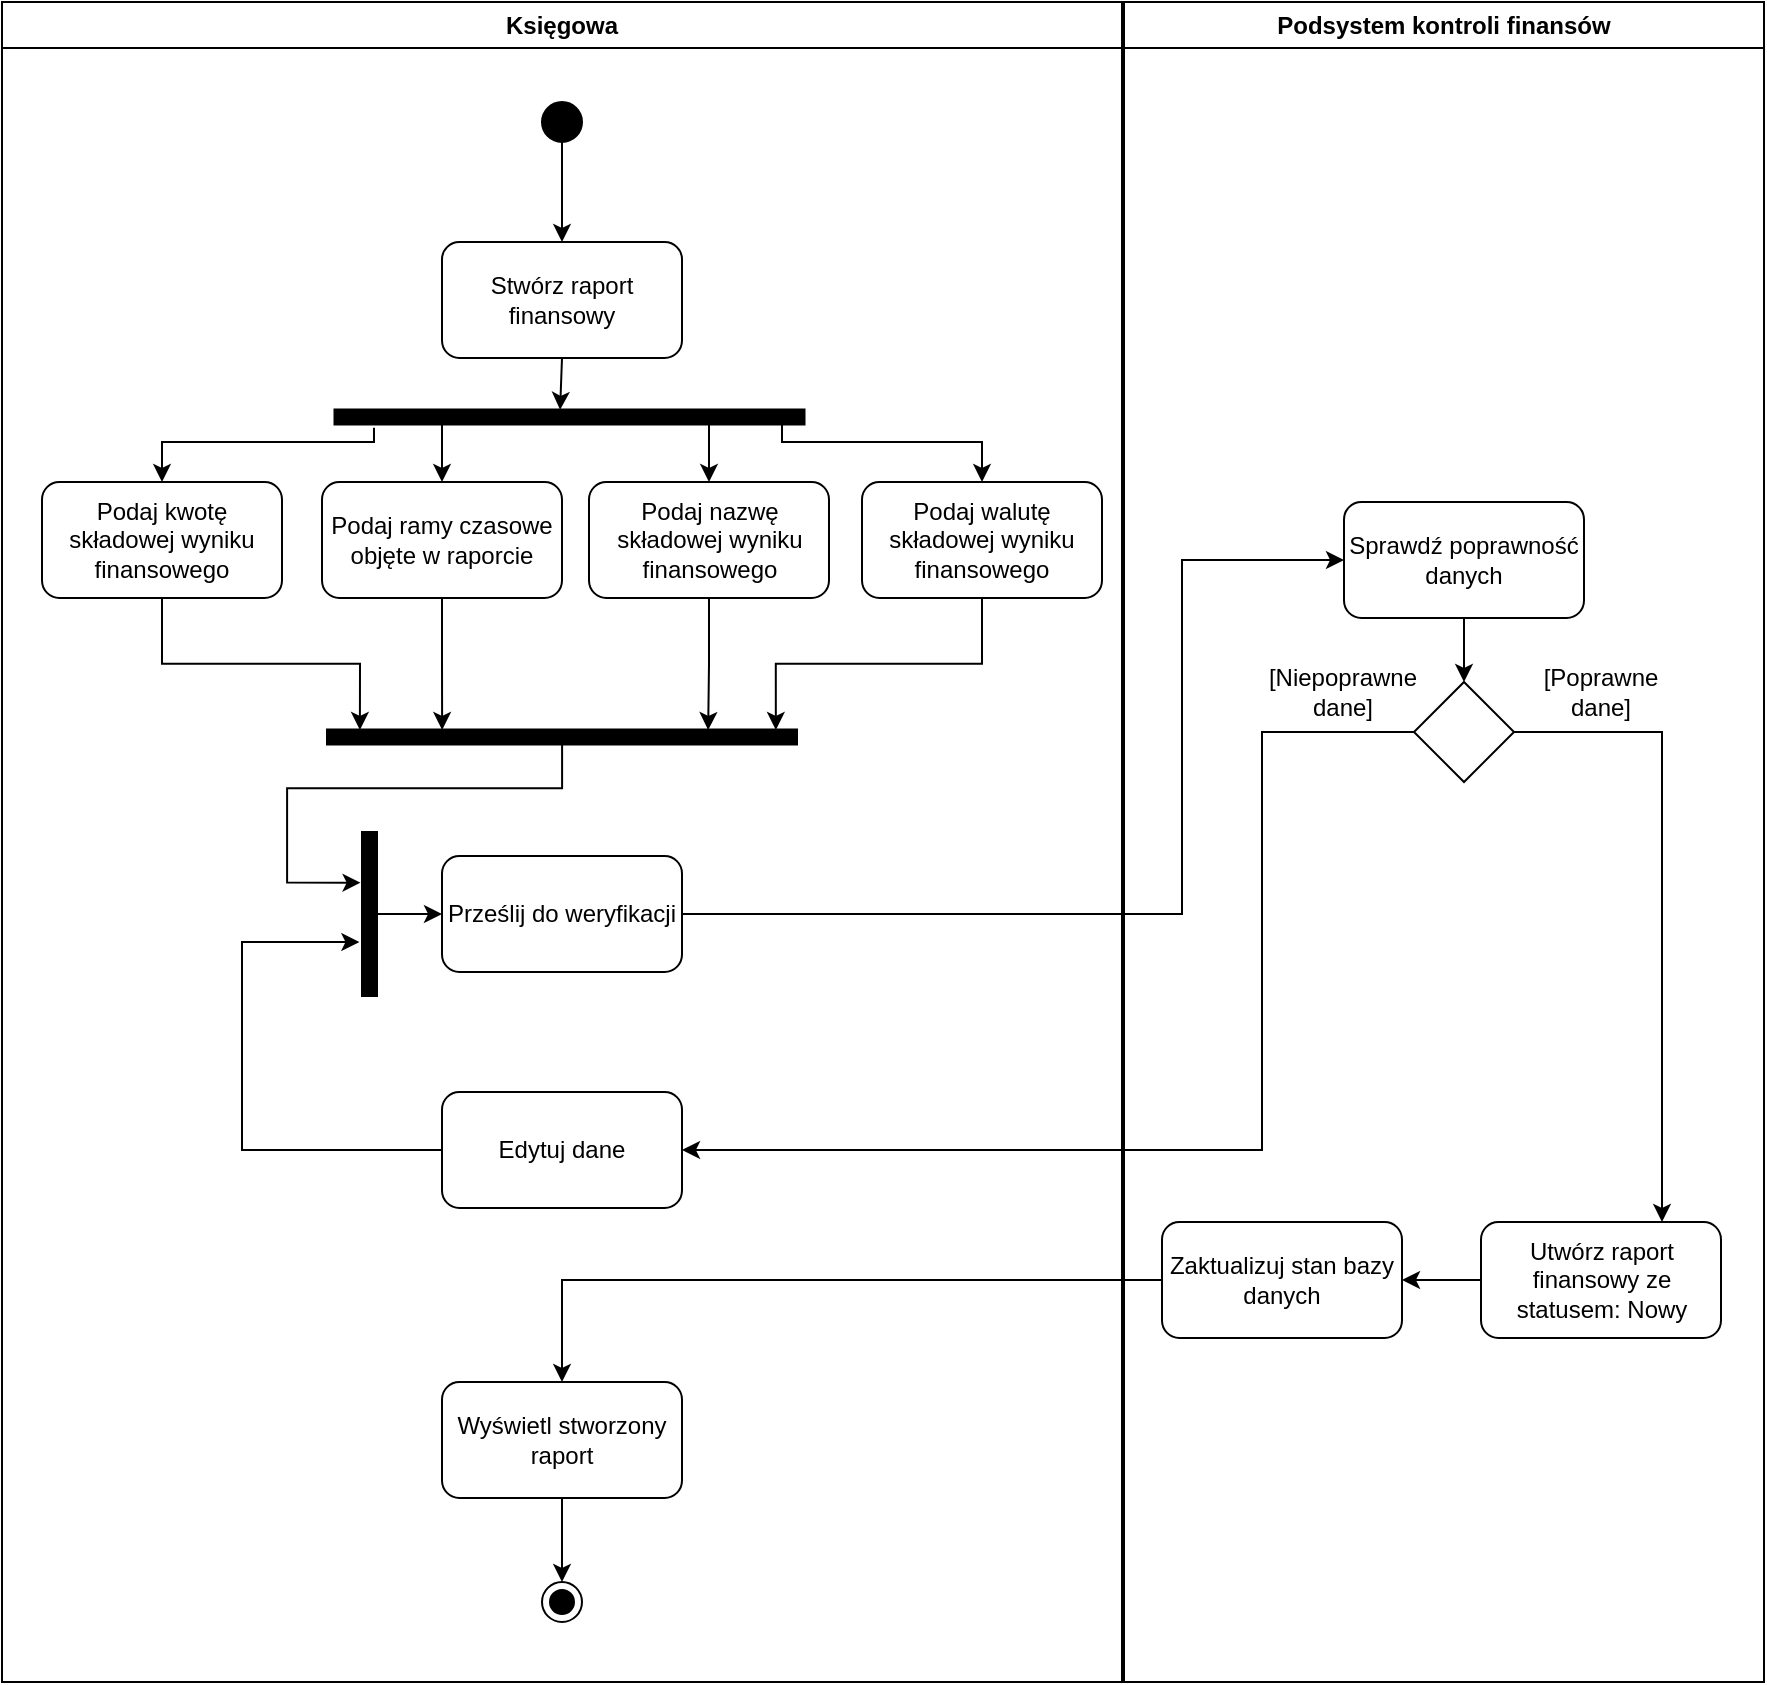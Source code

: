 <mxfile version="26.0.9">
  <diagram name="Strona-1" id="RFY36LHf18ukZGQ-eKrr">
    <mxGraphModel dx="1298" dy="1388" grid="1" gridSize="10" guides="1" tooltips="1" connect="1" arrows="1" fold="1" page="1" pageScale="1" pageWidth="827" pageHeight="1169" math="0" shadow="0">
      <root>
        <mxCell id="0" />
        <mxCell id="1" parent="0" />
        <mxCell id="-qmNMSCzvsEC6kBrm9Te-17" value="Podsystem kontroli finansów" style="swimlane;whiteSpace=wrap;startSize=23;" vertex="1" parent="1">
          <mxGeometry x="561" y="40" width="320" height="840" as="geometry" />
        </mxCell>
        <mxCell id="-qmNMSCzvsEC6kBrm9Te-53" style="edgeStyle=orthogonalEdgeStyle;rounded=0;orthogonalLoop=1;jettySize=auto;html=1;entryX=0.5;entryY=0;entryDx=0;entryDy=0;" edge="1" parent="-qmNMSCzvsEC6kBrm9Te-17" source="-qmNMSCzvsEC6kBrm9Te-18" target="-qmNMSCzvsEC6kBrm9Te-52">
          <mxGeometry relative="1" as="geometry" />
        </mxCell>
        <mxCell id="-qmNMSCzvsEC6kBrm9Te-18" value="&lt;div&gt;Sprawdź poprawność danych&lt;/div&gt;" style="rounded=1;whiteSpace=wrap;html=1;" vertex="1" parent="-qmNMSCzvsEC6kBrm9Te-17">
          <mxGeometry x="110" y="250" width="120" height="58" as="geometry" />
        </mxCell>
        <mxCell id="-qmNMSCzvsEC6kBrm9Te-62" style="edgeStyle=orthogonalEdgeStyle;rounded=0;orthogonalLoop=1;jettySize=auto;html=1;exitX=1;exitY=0.5;exitDx=0;exitDy=0;entryX=0.75;entryY=0;entryDx=0;entryDy=0;" edge="1" parent="-qmNMSCzvsEC6kBrm9Te-17" source="-qmNMSCzvsEC6kBrm9Te-52" target="-qmNMSCzvsEC6kBrm9Te-61">
          <mxGeometry relative="1" as="geometry">
            <Array as="points">
              <mxPoint x="269" y="365" />
              <mxPoint x="269" y="610" />
            </Array>
          </mxGeometry>
        </mxCell>
        <mxCell id="-qmNMSCzvsEC6kBrm9Te-52" value="" style="rhombus;whiteSpace=wrap;html=1;" vertex="1" parent="-qmNMSCzvsEC6kBrm9Te-17">
          <mxGeometry x="145" y="340" width="50" height="50" as="geometry" />
        </mxCell>
        <mxCell id="-qmNMSCzvsEC6kBrm9Te-59" value="[Niepoprawne dane]" style="text;html=1;align=center;verticalAlign=middle;whiteSpace=wrap;rounded=0;" vertex="1" parent="-qmNMSCzvsEC6kBrm9Te-17">
          <mxGeometry x="69" y="330" width="81" height="30" as="geometry" />
        </mxCell>
        <mxCell id="-qmNMSCzvsEC6kBrm9Te-65" style="edgeStyle=orthogonalEdgeStyle;rounded=0;orthogonalLoop=1;jettySize=auto;html=1;entryX=1;entryY=0.5;entryDx=0;entryDy=0;" edge="1" parent="-qmNMSCzvsEC6kBrm9Te-17" source="-qmNMSCzvsEC6kBrm9Te-61" target="-qmNMSCzvsEC6kBrm9Te-64">
          <mxGeometry relative="1" as="geometry" />
        </mxCell>
        <mxCell id="-qmNMSCzvsEC6kBrm9Te-61" value="Utwórz raport finansowy ze statusem: Nowy" style="rounded=1;whiteSpace=wrap;html=1;" vertex="1" parent="-qmNMSCzvsEC6kBrm9Te-17">
          <mxGeometry x="178.5" y="610" width="120" height="58" as="geometry" />
        </mxCell>
        <mxCell id="-qmNMSCzvsEC6kBrm9Te-63" value="[Poprawne dane]" style="text;html=1;align=center;verticalAlign=middle;whiteSpace=wrap;rounded=0;" vertex="1" parent="-qmNMSCzvsEC6kBrm9Te-17">
          <mxGeometry x="198" y="330" width="81" height="30" as="geometry" />
        </mxCell>
        <mxCell id="-qmNMSCzvsEC6kBrm9Te-64" value="Zaktualizuj stan bazy danych" style="rounded=1;whiteSpace=wrap;html=1;" vertex="1" parent="-qmNMSCzvsEC6kBrm9Te-17">
          <mxGeometry x="19" y="610" width="120" height="58" as="geometry" />
        </mxCell>
        <mxCell id="-qmNMSCzvsEC6kBrm9Te-21" value="Księgowa" style="swimlane;whiteSpace=wrap;startSize=23;" vertex="1" parent="1">
          <mxGeometry y="40" width="560" height="840" as="geometry" />
        </mxCell>
        <mxCell id="-qmNMSCzvsEC6kBrm9Te-4" value="&lt;div&gt;Stwórz raport finansowy&lt;/div&gt;" style="rounded=1;whiteSpace=wrap;html=1;" vertex="1" parent="-qmNMSCzvsEC6kBrm9Te-21">
          <mxGeometry x="220" y="120" width="120" height="58" as="geometry" />
        </mxCell>
        <mxCell id="-qmNMSCzvsEC6kBrm9Te-15" value="&lt;div&gt;Prześlij do weryfikacji&lt;/div&gt;" style="rounded=1;whiteSpace=wrap;html=1;" vertex="1" parent="-qmNMSCzvsEC6kBrm9Te-21">
          <mxGeometry x="220" y="427" width="120" height="58" as="geometry" />
        </mxCell>
        <mxCell id="-qmNMSCzvsEC6kBrm9Te-24" style="edgeStyle=orthogonalEdgeStyle;rounded=0;orthogonalLoop=1;jettySize=auto;html=1;entryX=0.5;entryY=0;entryDx=0;entryDy=0;" edge="1" parent="-qmNMSCzvsEC6kBrm9Te-21" source="-qmNMSCzvsEC6kBrm9Te-3" target="-qmNMSCzvsEC6kBrm9Te-4">
          <mxGeometry relative="1" as="geometry" />
        </mxCell>
        <mxCell id="-qmNMSCzvsEC6kBrm9Te-3" value="" style="ellipse;fillColor=strokeColor;html=1;" vertex="1" parent="-qmNMSCzvsEC6kBrm9Te-21">
          <mxGeometry x="270" y="50" width="20" height="20" as="geometry" />
        </mxCell>
        <mxCell id="-qmNMSCzvsEC6kBrm9Te-25" value="&lt;div&gt;Podaj kwotę składowej wyniku finansowego&lt;/div&gt;" style="rounded=1;whiteSpace=wrap;html=1;" vertex="1" parent="-qmNMSCzvsEC6kBrm9Te-21">
          <mxGeometry x="20" y="240" width="120" height="58" as="geometry" />
        </mxCell>
        <mxCell id="-qmNMSCzvsEC6kBrm9Te-26" value="&lt;div&gt;Podaj ramy czasowe objęte w raporcie&lt;/div&gt;" style="rounded=1;whiteSpace=wrap;html=1;" vertex="1" parent="-qmNMSCzvsEC6kBrm9Te-21">
          <mxGeometry x="160" y="240" width="120" height="58" as="geometry" />
        </mxCell>
        <mxCell id="-qmNMSCzvsEC6kBrm9Te-27" value="&lt;div&gt;Podaj nazwę składowej wyniku finansowego&lt;/div&gt;" style="rounded=1;whiteSpace=wrap;html=1;" vertex="1" parent="-qmNMSCzvsEC6kBrm9Te-21">
          <mxGeometry x="293.5" y="240" width="120" height="58" as="geometry" />
        </mxCell>
        <mxCell id="-qmNMSCzvsEC6kBrm9Te-28" value="&lt;div&gt;Podaj walutę składowej wyniku finansowego&lt;/div&gt;" style="rounded=1;whiteSpace=wrap;html=1;" vertex="1" parent="-qmNMSCzvsEC6kBrm9Te-21">
          <mxGeometry x="430" y="240" width="120" height="58" as="geometry" />
        </mxCell>
        <mxCell id="-qmNMSCzvsEC6kBrm9Te-41" style="edgeStyle=orthogonalEdgeStyle;rounded=0;orthogonalLoop=1;jettySize=auto;html=1;entryX=0.5;entryY=0;entryDx=0;entryDy=0;" edge="1" parent="-qmNMSCzvsEC6kBrm9Te-21" source="-qmNMSCzvsEC6kBrm9Te-39" target="-qmNMSCzvsEC6kBrm9Te-26">
          <mxGeometry relative="1" as="geometry">
            <Array as="points">
              <mxPoint x="220" y="220" />
              <mxPoint x="220" y="220" />
            </Array>
          </mxGeometry>
        </mxCell>
        <mxCell id="-qmNMSCzvsEC6kBrm9Te-42" style="edgeStyle=orthogonalEdgeStyle;rounded=0;orthogonalLoop=1;jettySize=auto;html=1;entryX=0.5;entryY=0;entryDx=0;entryDy=0;" edge="1" parent="-qmNMSCzvsEC6kBrm9Te-21" source="-qmNMSCzvsEC6kBrm9Te-39" target="-qmNMSCzvsEC6kBrm9Te-27">
          <mxGeometry relative="1" as="geometry">
            <Array as="points">
              <mxPoint x="354" y="231" />
            </Array>
          </mxGeometry>
        </mxCell>
        <mxCell id="-qmNMSCzvsEC6kBrm9Te-43" style="edgeStyle=orthogonalEdgeStyle;rounded=0;orthogonalLoop=1;jettySize=auto;html=1;entryX=0.5;entryY=0;entryDx=0;entryDy=0;" edge="1" parent="-qmNMSCzvsEC6kBrm9Te-21" source="-qmNMSCzvsEC6kBrm9Te-39" target="-qmNMSCzvsEC6kBrm9Te-28">
          <mxGeometry relative="1" as="geometry">
            <Array as="points">
              <mxPoint x="390" y="208" />
              <mxPoint x="390" y="220" />
              <mxPoint x="490" y="220" />
            </Array>
          </mxGeometry>
        </mxCell>
        <mxCell id="-qmNMSCzvsEC6kBrm9Te-44" style="edgeStyle=orthogonalEdgeStyle;rounded=0;orthogonalLoop=1;jettySize=auto;html=1;entryX=0.5;entryY=0;entryDx=0;entryDy=0;exitX=1.22;exitY=0.916;exitDx=0;exitDy=0;exitPerimeter=0;" edge="1" parent="-qmNMSCzvsEC6kBrm9Te-21" source="-qmNMSCzvsEC6kBrm9Te-39" target="-qmNMSCzvsEC6kBrm9Te-25">
          <mxGeometry relative="1" as="geometry">
            <Array as="points">
              <mxPoint x="186" y="220" />
              <mxPoint x="80" y="220" />
            </Array>
          </mxGeometry>
        </mxCell>
        <mxCell id="-qmNMSCzvsEC6kBrm9Te-39" value="" style="html=1;points=[];perimeter=orthogonalPerimeter;fillColor=strokeColor;rotation=90;" vertex="1" parent="-qmNMSCzvsEC6kBrm9Te-21">
          <mxGeometry x="280" y="90" width="7.5" height="235" as="geometry" />
        </mxCell>
        <mxCell id="-qmNMSCzvsEC6kBrm9Te-40" style="edgeStyle=orthogonalEdgeStyle;rounded=0;orthogonalLoop=1;jettySize=auto;html=1;exitX=0.5;exitY=1;exitDx=0;exitDy=0;entryX=0.024;entryY=0.52;entryDx=0;entryDy=0;entryPerimeter=0;" edge="1" parent="-qmNMSCzvsEC6kBrm9Te-21" source="-qmNMSCzvsEC6kBrm9Te-4" target="-qmNMSCzvsEC6kBrm9Te-39">
          <mxGeometry relative="1" as="geometry" />
        </mxCell>
        <mxCell id="-qmNMSCzvsEC6kBrm9Te-45" value="" style="html=1;points=[];perimeter=orthogonalPerimeter;fillColor=strokeColor;rotation=90;" vertex="1" parent="-qmNMSCzvsEC6kBrm9Te-21">
          <mxGeometry x="276.25" y="250" width="7.5" height="235" as="geometry" />
        </mxCell>
        <mxCell id="-qmNMSCzvsEC6kBrm9Te-46" style="edgeStyle=orthogonalEdgeStyle;rounded=0;orthogonalLoop=1;jettySize=auto;html=1;exitX=0.5;exitY=1;exitDx=0;exitDy=0;entryX=0.033;entryY=0.189;entryDx=0;entryDy=0;entryPerimeter=0;" edge="1" parent="-qmNMSCzvsEC6kBrm9Te-21" source="-qmNMSCzvsEC6kBrm9Te-27" target="-qmNMSCzvsEC6kBrm9Te-45">
          <mxGeometry relative="1" as="geometry" />
        </mxCell>
        <mxCell id="-qmNMSCzvsEC6kBrm9Te-47" style="edgeStyle=orthogonalEdgeStyle;rounded=0;orthogonalLoop=1;jettySize=auto;html=1;exitX=0.5;exitY=1;exitDx=0;exitDy=0;entryX=0.033;entryY=0.045;entryDx=0;entryDy=0;entryPerimeter=0;" edge="1" parent="-qmNMSCzvsEC6kBrm9Te-21" source="-qmNMSCzvsEC6kBrm9Te-28" target="-qmNMSCzvsEC6kBrm9Te-45">
          <mxGeometry relative="1" as="geometry" />
        </mxCell>
        <mxCell id="-qmNMSCzvsEC6kBrm9Te-48" style="edgeStyle=orthogonalEdgeStyle;rounded=0;orthogonalLoop=1;jettySize=auto;html=1;exitX=0.5;exitY=1;exitDx=0;exitDy=0;entryX=0.033;entryY=0.755;entryDx=0;entryDy=0;entryPerimeter=0;" edge="1" parent="-qmNMSCzvsEC6kBrm9Te-21" source="-qmNMSCzvsEC6kBrm9Te-26" target="-qmNMSCzvsEC6kBrm9Te-45">
          <mxGeometry relative="1" as="geometry" />
        </mxCell>
        <mxCell id="-qmNMSCzvsEC6kBrm9Te-49" style="edgeStyle=orthogonalEdgeStyle;rounded=0;orthogonalLoop=1;jettySize=auto;html=1;exitX=0.5;exitY=1;exitDx=0;exitDy=0;entryX=0.033;entryY=0.93;entryDx=0;entryDy=0;entryPerimeter=0;" edge="1" parent="-qmNMSCzvsEC6kBrm9Te-21" source="-qmNMSCzvsEC6kBrm9Te-25" target="-qmNMSCzvsEC6kBrm9Te-45">
          <mxGeometry relative="1" as="geometry" />
        </mxCell>
        <mxCell id="-qmNMSCzvsEC6kBrm9Te-68" style="edgeStyle=orthogonalEdgeStyle;rounded=0;orthogonalLoop=1;jettySize=auto;html=1;entryX=1.17;entryY=0.322;entryDx=0;entryDy=0;entryPerimeter=0;" edge="1" parent="-qmNMSCzvsEC6kBrm9Te-21" source="-qmNMSCzvsEC6kBrm9Te-54" target="-qmNMSCzvsEC6kBrm9Te-70">
          <mxGeometry relative="1" as="geometry">
            <mxPoint x="160" y="470" as="targetPoint" />
            <Array as="points">
              <mxPoint x="120" y="574" />
              <mxPoint x="120" y="470" />
              <mxPoint x="179" y="470" />
            </Array>
          </mxGeometry>
        </mxCell>
        <mxCell id="-qmNMSCzvsEC6kBrm9Te-54" value="Edytuj dane" style="rounded=1;whiteSpace=wrap;html=1;" vertex="1" parent="-qmNMSCzvsEC6kBrm9Te-21">
          <mxGeometry x="220" y="545" width="120" height="58" as="geometry" />
        </mxCell>
        <mxCell id="-qmNMSCzvsEC6kBrm9Te-74" style="edgeStyle=orthogonalEdgeStyle;rounded=0;orthogonalLoop=1;jettySize=auto;html=1;entryX=0.5;entryY=0;entryDx=0;entryDy=0;" edge="1" parent="-qmNMSCzvsEC6kBrm9Te-21" source="-qmNMSCzvsEC6kBrm9Te-67" target="-qmNMSCzvsEC6kBrm9Te-73">
          <mxGeometry relative="1" as="geometry" />
        </mxCell>
        <mxCell id="-qmNMSCzvsEC6kBrm9Te-67" value="Wyświetl stworzony raport" style="rounded=1;whiteSpace=wrap;html=1;" vertex="1" parent="-qmNMSCzvsEC6kBrm9Te-21">
          <mxGeometry x="220" y="690" width="120" height="58" as="geometry" />
        </mxCell>
        <mxCell id="-qmNMSCzvsEC6kBrm9Te-72" value="" style="edgeStyle=orthogonalEdgeStyle;rounded=0;orthogonalLoop=1;jettySize=auto;html=1;" edge="1" parent="-qmNMSCzvsEC6kBrm9Te-21" source="-qmNMSCzvsEC6kBrm9Te-70" target="-qmNMSCzvsEC6kBrm9Te-15">
          <mxGeometry relative="1" as="geometry" />
        </mxCell>
        <mxCell id="-qmNMSCzvsEC6kBrm9Te-70" value="" style="html=1;points=[];perimeter=orthogonalPerimeter;fillColor=strokeColor;rotation=-180;" vertex="1" parent="-qmNMSCzvsEC6kBrm9Te-21">
          <mxGeometry x="180" y="415" width="7.5" height="82" as="geometry" />
        </mxCell>
        <mxCell id="-qmNMSCzvsEC6kBrm9Te-71" style="edgeStyle=orthogonalEdgeStyle;rounded=0;orthogonalLoop=1;jettySize=auto;html=1;entryX=1.096;entryY=0.691;entryDx=0;entryDy=0;entryPerimeter=0;" edge="1" parent="-qmNMSCzvsEC6kBrm9Te-21" source="-qmNMSCzvsEC6kBrm9Te-45" target="-qmNMSCzvsEC6kBrm9Te-70">
          <mxGeometry relative="1" as="geometry" />
        </mxCell>
        <mxCell id="-qmNMSCzvsEC6kBrm9Te-73" value="" style="ellipse;html=1;shape=endState;fillColor=strokeColor;" vertex="1" parent="-qmNMSCzvsEC6kBrm9Te-21">
          <mxGeometry x="270" y="790" width="20" height="20" as="geometry" />
        </mxCell>
        <mxCell id="-qmNMSCzvsEC6kBrm9Te-51" style="edgeStyle=orthogonalEdgeStyle;rounded=0;orthogonalLoop=1;jettySize=auto;html=1;exitX=1;exitY=0.5;exitDx=0;exitDy=0;entryX=0;entryY=0.5;entryDx=0;entryDy=0;" edge="1" parent="1" source="-qmNMSCzvsEC6kBrm9Te-15" target="-qmNMSCzvsEC6kBrm9Te-18">
          <mxGeometry relative="1" as="geometry">
            <Array as="points">
              <mxPoint x="590" y="496" />
              <mxPoint x="590" y="319" />
            </Array>
          </mxGeometry>
        </mxCell>
        <mxCell id="-qmNMSCzvsEC6kBrm9Te-55" style="edgeStyle=orthogonalEdgeStyle;rounded=0;orthogonalLoop=1;jettySize=auto;html=1;exitX=0;exitY=0.5;exitDx=0;exitDy=0;entryX=1;entryY=0.5;entryDx=0;entryDy=0;" edge="1" parent="1" source="-qmNMSCzvsEC6kBrm9Te-52" target="-qmNMSCzvsEC6kBrm9Te-54">
          <mxGeometry relative="1" as="geometry">
            <Array as="points">
              <mxPoint x="630" y="405" />
              <mxPoint x="630" y="614" />
            </Array>
          </mxGeometry>
        </mxCell>
        <mxCell id="-qmNMSCzvsEC6kBrm9Te-66" style="edgeStyle=orthogonalEdgeStyle;rounded=0;orthogonalLoop=1;jettySize=auto;html=1;exitX=0;exitY=0.5;exitDx=0;exitDy=0;entryX=0.5;entryY=0;entryDx=0;entryDy=0;" edge="1" parent="1" source="-qmNMSCzvsEC6kBrm9Te-64" target="-qmNMSCzvsEC6kBrm9Te-67">
          <mxGeometry relative="1" as="geometry">
            <mxPoint x="360" y="740" as="targetPoint" />
            <Array as="points">
              <mxPoint x="280" y="679" />
            </Array>
          </mxGeometry>
        </mxCell>
      </root>
    </mxGraphModel>
  </diagram>
</mxfile>

